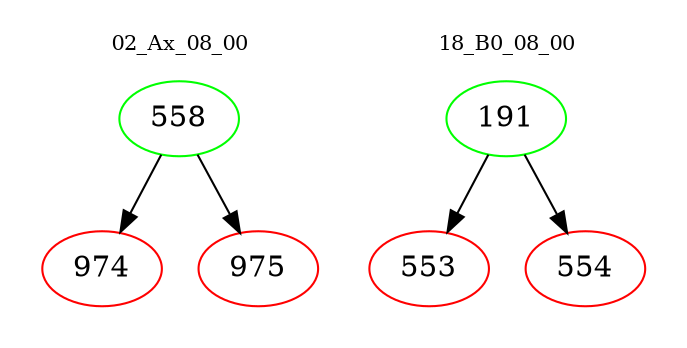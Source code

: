 digraph{
subgraph cluster_0 {
color = white
label = "02_Ax_08_00";
fontsize=10;
T0_558 [label="558", color="green"]
T0_558 -> T0_974 [color="black"]
T0_974 [label="974", color="red"]
T0_558 -> T0_975 [color="black"]
T0_975 [label="975", color="red"]
}
subgraph cluster_1 {
color = white
label = "18_B0_08_00";
fontsize=10;
T1_191 [label="191", color="green"]
T1_191 -> T1_553 [color="black"]
T1_553 [label="553", color="red"]
T1_191 -> T1_554 [color="black"]
T1_554 [label="554", color="red"]
}
}
